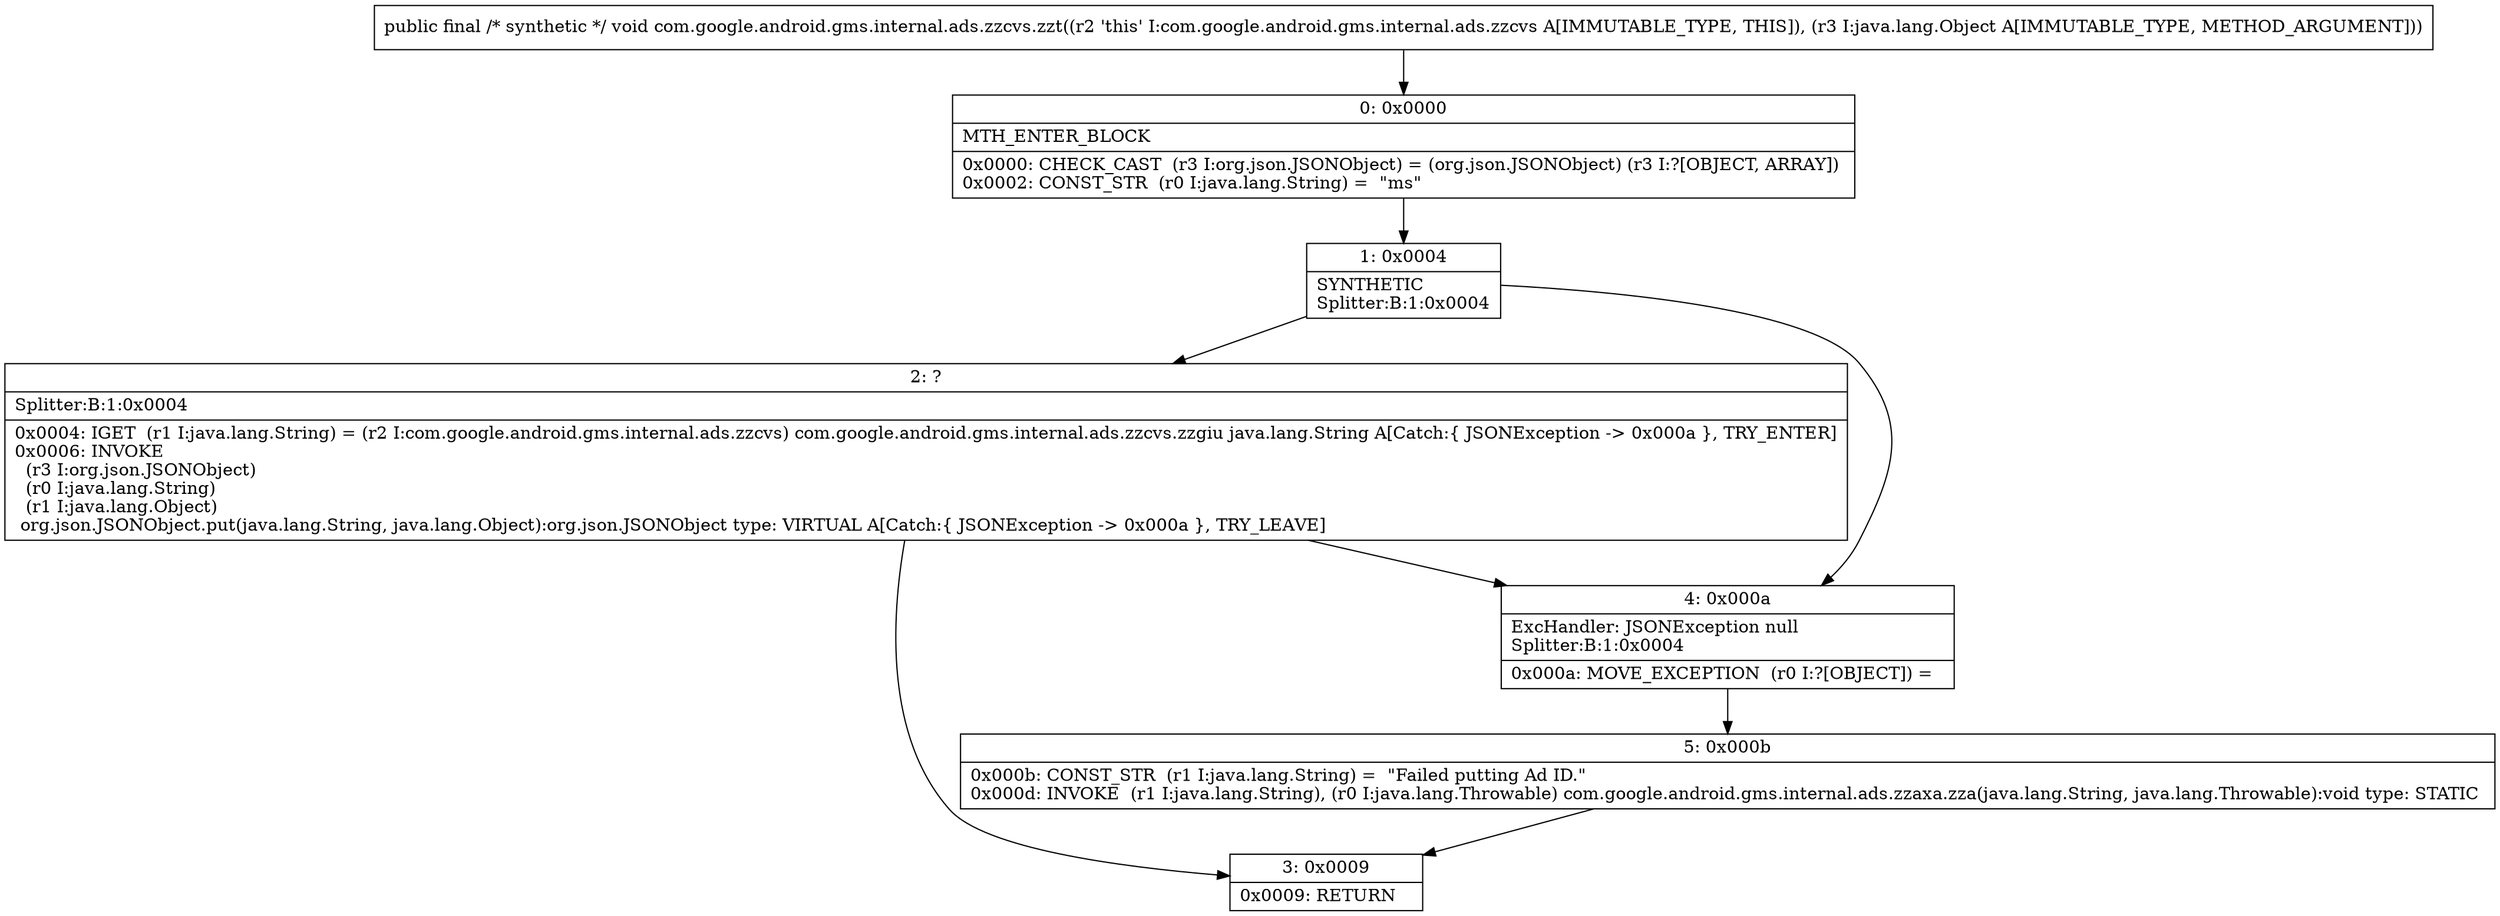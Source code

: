digraph "CFG forcom.google.android.gms.internal.ads.zzcvs.zzt(Ljava\/lang\/Object;)V" {
Node_0 [shape=record,label="{0\:\ 0x0000|MTH_ENTER_BLOCK\l|0x0000: CHECK_CAST  (r3 I:org.json.JSONObject) = (org.json.JSONObject) (r3 I:?[OBJECT, ARRAY]) \l0x0002: CONST_STR  (r0 I:java.lang.String) =  \"ms\" \l}"];
Node_1 [shape=record,label="{1\:\ 0x0004|SYNTHETIC\lSplitter:B:1:0x0004\l}"];
Node_2 [shape=record,label="{2\:\ ?|Splitter:B:1:0x0004\l|0x0004: IGET  (r1 I:java.lang.String) = (r2 I:com.google.android.gms.internal.ads.zzcvs) com.google.android.gms.internal.ads.zzcvs.zzgiu java.lang.String A[Catch:\{ JSONException \-\> 0x000a \}, TRY_ENTER]\l0x0006: INVOKE  \l  (r3 I:org.json.JSONObject)\l  (r0 I:java.lang.String)\l  (r1 I:java.lang.Object)\l org.json.JSONObject.put(java.lang.String, java.lang.Object):org.json.JSONObject type: VIRTUAL A[Catch:\{ JSONException \-\> 0x000a \}, TRY_LEAVE]\l}"];
Node_3 [shape=record,label="{3\:\ 0x0009|0x0009: RETURN   \l}"];
Node_4 [shape=record,label="{4\:\ 0x000a|ExcHandler: JSONException null\lSplitter:B:1:0x0004\l|0x000a: MOVE_EXCEPTION  (r0 I:?[OBJECT]) =  \l}"];
Node_5 [shape=record,label="{5\:\ 0x000b|0x000b: CONST_STR  (r1 I:java.lang.String) =  \"Failed putting Ad ID.\" \l0x000d: INVOKE  (r1 I:java.lang.String), (r0 I:java.lang.Throwable) com.google.android.gms.internal.ads.zzaxa.zza(java.lang.String, java.lang.Throwable):void type: STATIC \l}"];
MethodNode[shape=record,label="{public final \/* synthetic *\/ void com.google.android.gms.internal.ads.zzcvs.zzt((r2 'this' I:com.google.android.gms.internal.ads.zzcvs A[IMMUTABLE_TYPE, THIS]), (r3 I:java.lang.Object A[IMMUTABLE_TYPE, METHOD_ARGUMENT])) }"];
MethodNode -> Node_0;
Node_0 -> Node_1;
Node_1 -> Node_2;
Node_1 -> Node_4;
Node_2 -> Node_3;
Node_2 -> Node_4;
Node_4 -> Node_5;
Node_5 -> Node_3;
}

